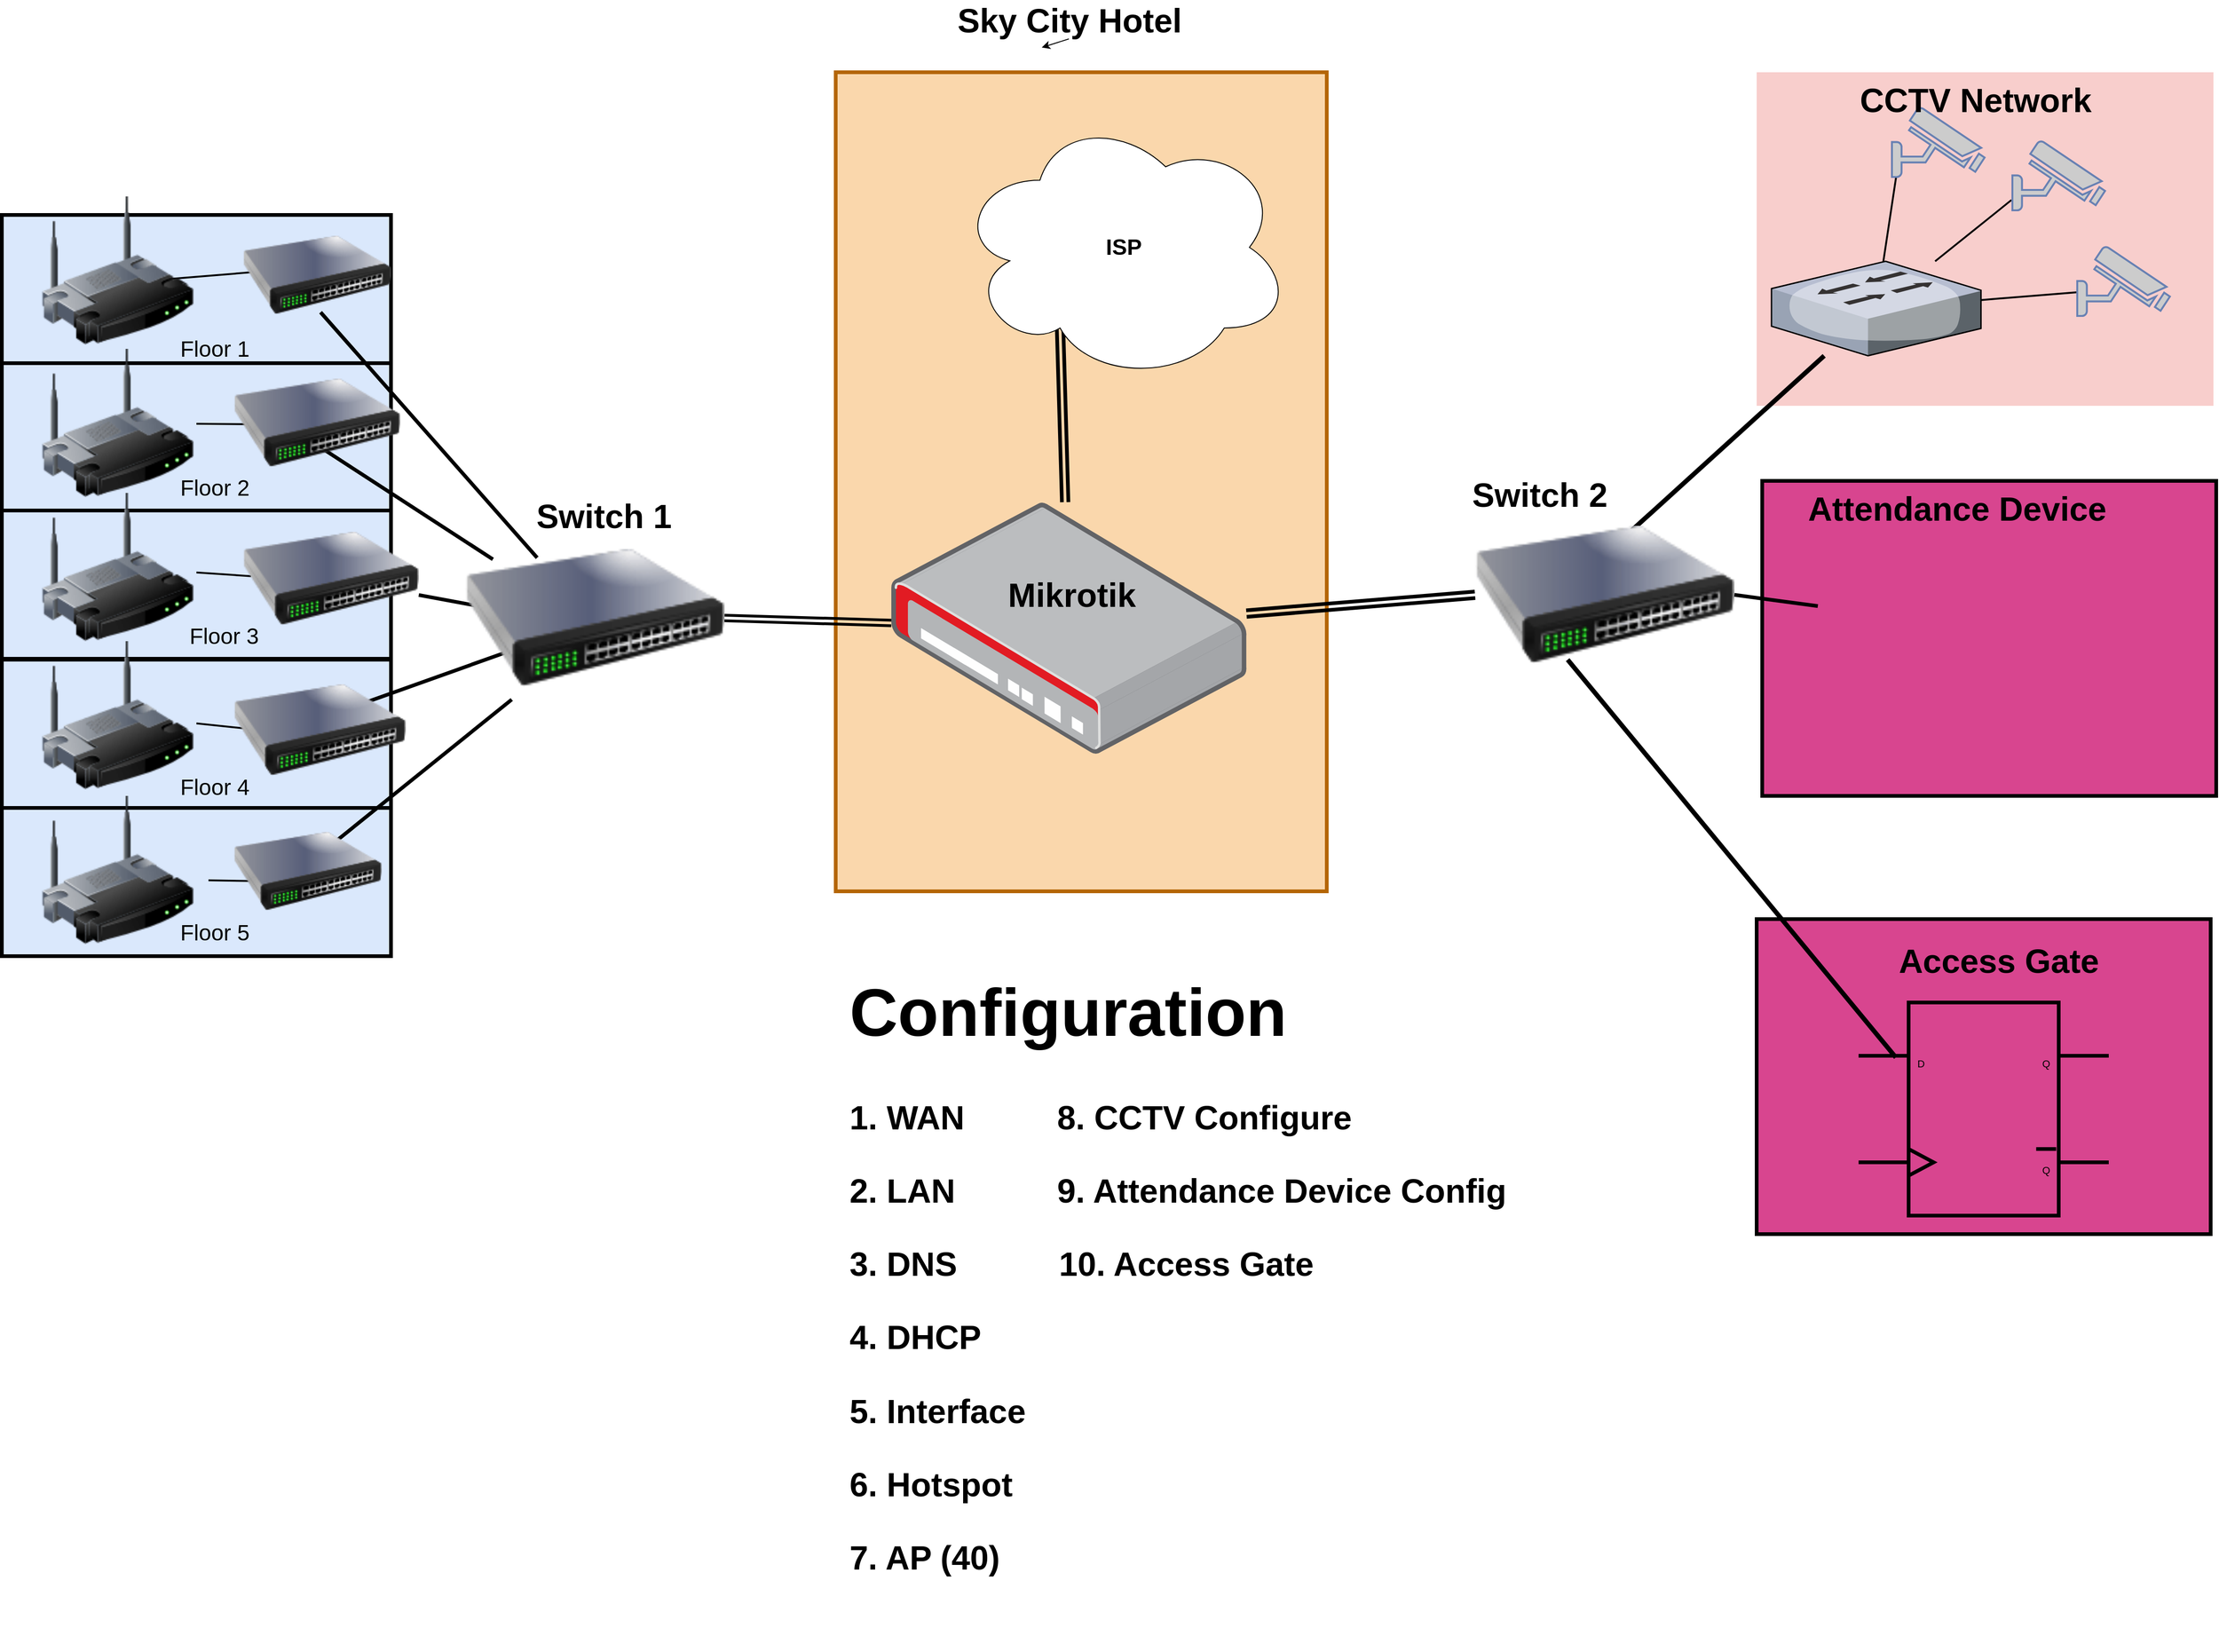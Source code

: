 <mxfile version="18.1.1" type="device"><diagram name="Page-1" id="e3a06f82-3646-2815-327d-82caf3d4e204"><mxGraphModel dx="2893" dy="2739" grid="1" gridSize="10" guides="1" tooltips="1" connect="1" arrows="1" fold="1" page="1" pageScale="1.5" pageWidth="1169" pageHeight="826" background="none" math="0" shadow="0"><root><mxCell id="0" style=";html=1;"/><mxCell id="1" style=";html=1;" parent="0"/><mxCell id="eqx7hRm2c90TTdFjItRx-36" value="" style="rounded=0;whiteSpace=wrap;html=1;fontSize=24;strokeColor=#b46504;strokeWidth=4;fillColor=#fad7ac;" vertex="1" parent="1"><mxGeometry x="1390" y="-14" width="530" height="884" as="geometry"/></mxCell><mxCell id="eqx7hRm2c90TTdFjItRx-21" value="" style="rounded=0;whiteSpace=wrap;html=1;fontSize=24;fillColor=#dae8fc;strokeColor=#000000;strokeWidth=4;" vertex="1" parent="1"><mxGeometry x="490" y="300" width="420" height="160" as="geometry"/></mxCell><mxCell id="eqx7hRm2c90TTdFjItRx-22" value="" style="rounded=0;whiteSpace=wrap;html=1;fontSize=24;fillColor=#dae8fc;strokeColor=#000000;strokeWidth=4;" vertex="1" parent="1"><mxGeometry x="490" y="459" width="420" height="160" as="geometry"/></mxCell><mxCell id="eqx7hRm2c90TTdFjItRx-23" value="" style="rounded=0;whiteSpace=wrap;html=1;fontSize=24;fillColor=#dae8fc;strokeColor=#000000;strokeWidth=4;" vertex="1" parent="1"><mxGeometry x="490" y="620" width="420" height="160" as="geometry"/></mxCell><mxCell id="eqx7hRm2c90TTdFjItRx-24" value="" style="rounded=0;whiteSpace=wrap;html=1;fontSize=24;fillColor=#dae8fc;strokeColor=#000000;strokeWidth=4;" vertex="1" parent="1"><mxGeometry x="490" y="780" width="420" height="160" as="geometry"/></mxCell><mxCell id="eqx7hRm2c90TTdFjItRx-20" value="" style="rounded=0;whiteSpace=wrap;html=1;fontSize=24;fillColor=#dae8fc;strokeColor=#000000;strokeWidth=4;" vertex="1" parent="1"><mxGeometry x="490" y="140" width="420" height="160" as="geometry"/></mxCell><mxCell id="6a7d8f32e03d9370-61" value="" style="whiteSpace=wrap;html=1;fillColor=#f8cecc;fontSize=14;strokeColor=none;verticalAlign=top;" parent="1" vertex="1"><mxGeometry x="2384" y="-14" width="493" height="360" as="geometry"/></mxCell><mxCell id="6a7d8f32e03d9370-39" style="edgeStyle=none;rounded=0;html=1;startSize=10;endSize=10;jettySize=auto;orthogonalLoop=1;fontSize=14;endArrow=none;endFill=0;strokeWidth=2;" parent="1" edge="1"><mxGeometry relative="1" as="geometry"><mxPoint x="759" y="858.883" as="targetPoint"/><mxPoint x="713" y="858.126" as="sourcePoint"/></mxGeometry></mxCell><mxCell id="6a7d8f32e03d9370-40" style="edgeStyle=none;rounded=0;html=1;startSize=10;endSize=10;jettySize=auto;orthogonalLoop=1;fontSize=14;endArrow=none;endFill=0;strokeWidth=2;" parent="1" source="eqx7hRm2c90TTdFjItRx-17" edge="1"><mxGeometry relative="1" as="geometry"><mxPoint x="713" y="694.126" as="sourcePoint"/><mxPoint x="759" y="694.883" as="targetPoint"/></mxGeometry></mxCell><mxCell id="6a7d8f32e03d9370-41" style="edgeStyle=none;rounded=0;html=1;startSize=10;endSize=10;jettySize=auto;orthogonalLoop=1;fontSize=14;endArrow=none;endFill=0;strokeWidth=2;" parent="1" source="eqx7hRm2c90TTdFjItRx-16" edge="1"><mxGeometry relative="1" as="geometry"><mxPoint x="713" y="529.126" as="sourcePoint"/><mxPoint x="759" y="529.883" as="targetPoint"/></mxGeometry></mxCell><mxCell id="6a7d8f32e03d9370-42" style="edgeStyle=none;rounded=0;html=1;startSize=10;endSize=10;jettySize=auto;orthogonalLoop=1;fontSize=14;endArrow=none;endFill=0;strokeWidth=2;" parent="1" source="eqx7hRm2c90TTdFjItRx-15" edge="1"><mxGeometry relative="1" as="geometry"><mxPoint x="713" y="365.126" as="sourcePoint"/><mxPoint x="759" y="365.883" as="targetPoint"/></mxGeometry></mxCell><mxCell id="6a7d8f32e03d9370-43" style="edgeStyle=none;rounded=0;html=1;startSize=10;endSize=10;jettySize=auto;orthogonalLoop=1;fontSize=14;endArrow=none;endFill=0;strokeWidth=2;" parent="1" edge="1"><mxGeometry relative="1" as="geometry"><mxPoint x="660" y="210" as="sourcePoint"/><mxPoint x="759" y="201.883" as="targetPoint"/></mxGeometry></mxCell><mxCell id="6a7d8f32e03d9370-52" style="edgeStyle=none;rounded=0;html=1;startSize=10;endSize=10;jettySize=auto;orthogonalLoop=1;fontSize=14;endArrow=none;endFill=0;strokeWidth=5;exitX=0.429;exitY=0.4;exitDx=0;exitDy=0;exitPerimeter=0;" parent="1" source="eqx7hRm2c90TTdFjItRx-33" target="6a7d8f32e03d9370-26" edge="1"><mxGeometry relative="1" as="geometry"><mxPoint x="2590" y="590" as="sourcePoint"/></mxGeometry></mxCell><mxCell id="6a7d8f32e03d9370-44" style="edgeStyle=none;rounded=0;html=1;startSize=10;endSize=10;jettySize=auto;orthogonalLoop=1;fontSize=14;endArrow=none;endFill=0;strokeWidth=4;" parent="1" edge="1"><mxGeometry relative="1" as="geometry"><mxPoint x="834" y="245.006" as="sourcePoint"/><mxPoint x="1067.785" y="510" as="targetPoint"/></mxGeometry></mxCell><mxCell id="6a7d8f32e03d9370-45" style="edgeStyle=none;rounded=0;html=1;startSize=10;endSize=10;jettySize=auto;orthogonalLoop=1;fontSize=14;endArrow=none;endFill=0;strokeWidth=4;" parent="1" edge="1"><mxGeometry relative="1" as="geometry"><mxPoint x="834" y="390.852" as="sourcePoint"/><mxPoint x="1020" y="511.641" as="targetPoint"/></mxGeometry></mxCell><mxCell id="6a7d8f32e03d9370-46" style="edgeStyle=none;rounded=0;html=1;startSize=10;endSize=10;jettySize=auto;orthogonalLoop=1;fontSize=14;endArrow=none;endFill=0;strokeWidth=4;startArrow=none;" parent="1" source="eqx7hRm2c90TTdFjItRx-9" edge="1"><mxGeometry relative="1" as="geometry"><mxPoint x="834" y="536.699" as="sourcePoint"/><mxPoint x="1020" y="565.055" as="targetPoint"/></mxGeometry></mxCell><mxCell id="6a7d8f32e03d9370-47" style="edgeStyle=none;rounded=0;html=1;startSize=10;endSize=10;jettySize=auto;orthogonalLoop=1;fontSize=14;endArrow=none;endFill=0;strokeWidth=4;" parent="1" edge="1"><mxGeometry relative="1" as="geometry"><mxPoint x="834" y="683.434" as="sourcePoint"/><mxPoint x="1040" y="610" as="targetPoint"/></mxGeometry></mxCell><mxCell id="6a7d8f32e03d9370-48" style="edgeStyle=none;rounded=0;html=1;startSize=10;endSize=10;jettySize=auto;orthogonalLoop=1;fontSize=14;endArrow=none;endFill=0;strokeWidth=4;" parent="1" edge="1"><mxGeometry relative="1" as="geometry"><mxPoint x="834" y="829.281" as="sourcePoint"/><mxPoint x="1040.344" y="663" as="targetPoint"/></mxGeometry></mxCell><mxCell id="6a7d8f32e03d9370-53" style="rounded=0;html=1;startSize=10;endSize=10;jettySize=auto;orthogonalLoop=1;fontSize=14;endArrow=none;endFill=0;strokeWidth=2;" parent="1" source="6a7d8f32e03d9370-26" edge="1"><mxGeometry relative="1" as="geometry"><mxPoint x="2534.498" y="99" as="targetPoint"/></mxGeometry></mxCell><mxCell id="6a7d8f32e03d9370-54" style="rounded=0;html=1;startSize=10;endSize=10;jettySize=auto;orthogonalLoop=1;fontSize=14;endArrow=none;endFill=0;strokeWidth=2;" parent="1" source="6a7d8f32e03d9370-26" edge="1"><mxGeometry relative="1" as="geometry"><mxPoint x="2659" y="123.9" as="targetPoint"/></mxGeometry></mxCell><mxCell id="6a7d8f32e03d9370-55" style="rounded=0;html=1;startSize=10;endSize=10;jettySize=auto;orthogonalLoop=1;fontSize=14;endArrow=none;endFill=0;strokeWidth=2;" parent="1" source="6a7d8f32e03d9370-26" edge="1"><mxGeometry relative="1" as="geometry"><mxPoint x="2737.0" y="222.83" as="targetPoint"/></mxGeometry></mxCell><mxCell id="6a7d8f32e03d9370-26" value="" style="verticalLabelPosition=bottom;aspect=fixed;html=1;verticalAlign=top;strokeColor=none;shape=mxgraph.citrix.switch;fillColor=#66B2FF;gradientColor=#0066CC;fontSize=14;" parent="1" vertex="1"><mxGeometry x="2400" y="190" width="226.12" height="102" as="geometry"/></mxCell><mxCell id="6a7d8f32e03d9370-62" value="&lt;font style=&quot;font-size: 36px;&quot;&gt;Sky City Hotel&lt;/font&gt;" style="text;strokeColor=none;fillColor=none;html=1;fontSize=24;fontStyle=1;verticalAlign=middle;align=center;" parent="1" vertex="1"><mxGeometry x="1211.14" y="-90" width="861" height="40" as="geometry"/></mxCell><mxCell id="eqx7hRm2c90TTdFjItRx-35" style="edgeStyle=none;shape=link;rounded=0;orthogonalLoop=1;jettySize=auto;html=1;exitX=0.31;exitY=0.8;exitDx=0;exitDy=0;exitPerimeter=0;fontSize=24;strokeWidth=4;" edge="1" parent="1" source="eqx7hRm2c90TTdFjItRx-1" target="eqx7hRm2c90TTdFjItRx-30"><mxGeometry relative="1" as="geometry"/></mxCell><mxCell id="eqx7hRm2c90TTdFjItRx-1" value="&lt;font style=&quot;font-size: 24px;&quot;&gt;&lt;b&gt;ISP&lt;/b&gt;&lt;/font&gt;" style="ellipse;shape=cloud;whiteSpace=wrap;html=1;" vertex="1" parent="1"><mxGeometry x="1520" y="30" width="361.72" height="290" as="geometry"/></mxCell><mxCell id="eqx7hRm2c90TTdFjItRx-3" value="" style="fontColor=#0066CC;verticalAlign=top;verticalLabelPosition=bottom;labelPosition=center;align=center;html=1;outlineConnect=0;fillColor=#CCCCCC;strokeColor=#6881B3;gradientColor=none;gradientDirection=north;strokeWidth=2;shape=mxgraph.networks.security_camera;" vertex="1" parent="1"><mxGeometry x="2530" y="24" width="100" height="75" as="geometry"/></mxCell><mxCell id="eqx7hRm2c90TTdFjItRx-5" value="" style="fontColor=#0066CC;verticalAlign=top;verticalLabelPosition=bottom;labelPosition=center;align=center;html=1;outlineConnect=0;fillColor=#CCCCCC;strokeColor=#6881B3;gradientColor=none;gradientDirection=north;strokeWidth=2;shape=mxgraph.networks.security_camera;" vertex="1" parent="1"><mxGeometry x="2660" y="60" width="100" height="75" as="geometry"/></mxCell><mxCell id="eqx7hRm2c90TTdFjItRx-6" value="" style="fontColor=#0066CC;verticalAlign=top;verticalLabelPosition=bottom;labelPosition=center;align=center;html=1;outlineConnect=0;fillColor=#CCCCCC;strokeColor=#6881B3;gradientColor=none;gradientDirection=north;strokeWidth=2;shape=mxgraph.networks.security_camera;" vertex="1" parent="1"><mxGeometry x="2730" y="174" width="100" height="75" as="geometry"/></mxCell><mxCell id="eqx7hRm2c90TTdFjItRx-7" value="" style="image;html=1;image=img/lib/clip_art/networking/Switch_128x128.png" vertex="1" parent="1"><mxGeometry x="750" y="130" width="160" height="150" as="geometry"/></mxCell><mxCell id="eqx7hRm2c90TTdFjItRx-8" value="" style="image;html=1;image=img/lib/clip_art/networking/Switch_128x128.png" vertex="1" parent="1"><mxGeometry x="740" y="304.5" width="180" height="120" as="geometry"/></mxCell><mxCell id="eqx7hRm2c90TTdFjItRx-9" value="" style="image;html=1;image=img/lib/clip_art/networking/Switch_128x128.png" vertex="1" parent="1"><mxGeometry x="750" y="425" width="190" height="215" as="geometry"/></mxCell><mxCell id="eqx7hRm2c90TTdFjItRx-11" value="" style="image;html=1;image=img/lib/clip_art/networking/Switch_128x128.png" vertex="1" parent="1"><mxGeometry x="740" y="619" width="186" height="154" as="geometry"/></mxCell><mxCell id="eqx7hRm2c90TTdFjItRx-12" value="" style="image;html=1;image=img/lib/clip_art/networking/Switch_128x128.png" vertex="1" parent="1"><mxGeometry x="740" y="770" width="160" height="157" as="geometry"/></mxCell><mxCell id="eqx7hRm2c90TTdFjItRx-32" style="edgeStyle=none;shape=link;rounded=0;orthogonalLoop=1;jettySize=auto;html=1;exitX=1;exitY=0.5;exitDx=0;exitDy=0;fontSize=24;strokeWidth=3;" edge="1" parent="1" source="eqx7hRm2c90TTdFjItRx-13" target="eqx7hRm2c90TTdFjItRx-30"><mxGeometry relative="1" as="geometry"/></mxCell><mxCell id="eqx7hRm2c90TTdFjItRx-13" value="" style="image;html=1;image=img/lib/clip_art/networking/Switch_128x128.png" vertex="1" parent="1"><mxGeometry x="990" y="450" width="280" height="250" as="geometry"/></mxCell><mxCell id="eqx7hRm2c90TTdFjItRx-14" value="" style="image;html=1;image=img/lib/clip_art/networking/Wireless_Router_128x128.png" vertex="1" parent="1"><mxGeometry x="530" y="120" width="170" height="160" as="geometry"/></mxCell><mxCell id="eqx7hRm2c90TTdFjItRx-15" value="" style="image;html=1;image=img/lib/clip_art/networking/Wireless_Router_128x128.png" vertex="1" parent="1"><mxGeometry x="530" y="284.5" width="170" height="160" as="geometry"/></mxCell><mxCell id="eqx7hRm2c90TTdFjItRx-16" value="" style="image;html=1;image=img/lib/clip_art/networking/Wireless_Router_128x128.png" vertex="1" parent="1"><mxGeometry x="530" y="440" width="170" height="160" as="geometry"/></mxCell><mxCell id="eqx7hRm2c90TTdFjItRx-17" value="" style="image;html=1;image=img/lib/clip_art/networking/Wireless_Router_128x128.png" vertex="1" parent="1"><mxGeometry x="530" y="600" width="170" height="160" as="geometry"/></mxCell><mxCell id="eqx7hRm2c90TTdFjItRx-18" value="" style="image;html=1;image=img/lib/clip_art/networking/Wireless_Router_128x128.png" vertex="1" parent="1"><mxGeometry x="530" y="767" width="170" height="160" as="geometry"/></mxCell><mxCell id="eqx7hRm2c90TTdFjItRx-25" value="Floor 1" style="text;html=1;strokeColor=none;fillColor=none;align=center;verticalAlign=middle;whiteSpace=wrap;rounded=0;fontSize=24;" vertex="1" parent="1"><mxGeometry x="670" y="270" width="100" height="30" as="geometry"/></mxCell><mxCell id="eqx7hRm2c90TTdFjItRx-26" value="Floor 2" style="text;html=1;strokeColor=none;fillColor=none;align=center;verticalAlign=middle;whiteSpace=wrap;rounded=0;fontSize=24;" vertex="1" parent="1"><mxGeometry x="670" y="420" width="100" height="30" as="geometry"/></mxCell><mxCell id="eqx7hRm2c90TTdFjItRx-27" value="Floor 3" style="text;html=1;strokeColor=none;fillColor=none;align=center;verticalAlign=middle;whiteSpace=wrap;rounded=0;fontSize=24;" vertex="1" parent="1"><mxGeometry x="680" y="580" width="100" height="30" as="geometry"/></mxCell><mxCell id="eqx7hRm2c90TTdFjItRx-28" value="Floor 4" style="text;html=1;strokeColor=none;fillColor=none;align=center;verticalAlign=middle;whiteSpace=wrap;rounded=0;fontSize=24;" vertex="1" parent="1"><mxGeometry x="670" y="743" width="100" height="30" as="geometry"/></mxCell><mxCell id="eqx7hRm2c90TTdFjItRx-29" value="Floor 5" style="text;html=1;strokeColor=none;fillColor=none;align=center;verticalAlign=middle;whiteSpace=wrap;rounded=0;fontSize=24;" vertex="1" parent="1"><mxGeometry x="670" y="900" width="100" height="30" as="geometry"/></mxCell><mxCell id="eqx7hRm2c90TTdFjItRx-30" value="" style="points=[];aspect=fixed;html=1;align=center;shadow=0;dashed=0;image;image=img/lib/allied_telesis/security/Router_VPN.svg;fontSize=24;strokeColor=#000000;strokeWidth=4;" vertex="1" parent="1"><mxGeometry x="1450" y="450" width="383.28" height="272" as="geometry"/></mxCell><mxCell id="eqx7hRm2c90TTdFjItRx-34" style="edgeStyle=none;shape=link;rounded=0;orthogonalLoop=1;jettySize=auto;html=1;exitX=0;exitY=0.5;exitDx=0;exitDy=0;fontSize=24;strokeWidth=4;" edge="1" parent="1" source="eqx7hRm2c90TTdFjItRx-33" target="eqx7hRm2c90TTdFjItRx-30"><mxGeometry relative="1" as="geometry"/></mxCell><mxCell id="eqx7hRm2c90TTdFjItRx-33" value="" style="image;html=1;image=img/lib/clip_art/networking/Switch_128x128.png" vertex="1" parent="1"><mxGeometry x="2080" y="425" width="280" height="250" as="geometry"/></mxCell><mxCell id="eqx7hRm2c90TTdFjItRx-37" value="" style="rounded=0;whiteSpace=wrap;html=1;fontSize=24;strokeColor=#000000;strokeWidth=4;fillColor=#D8458F;" vertex="1" parent="1"><mxGeometry x="2390" y="427" width="490" height="340" as="geometry"/></mxCell><mxCell id="eqx7hRm2c90TTdFjItRx-38" value="" style="shape=image;html=1;verticalAlign=top;verticalLabelPosition=bottom;labelBackgroundColor=#ffffff;imageAspect=0;aspect=fixed;image=https://cdn0.iconfinder.com/data/icons/maternity-and-pregnancy-2/512/167_Fingerprint_identity_recognition_scan_scanner_scanning-128.png;fontSize=24;strokeColor=#000000;strokeWidth=4;fillColor=#D8458F;" vertex="1" parent="1"><mxGeometry x="2450" y="480" width="190" height="190" as="geometry"/></mxCell><mxCell id="eqx7hRm2c90TTdFjItRx-43" value="" style="endArrow=none;html=1;rounded=0;fontSize=24;exitX=1;exitY=0.5;exitDx=0;exitDy=0;strokeWidth=4;" edge="1" parent="1" source="eqx7hRm2c90TTdFjItRx-33" target="eqx7hRm2c90TTdFjItRx-38"><mxGeometry width="50" height="50" relative="1" as="geometry"><mxPoint x="2200" y="390" as="sourcePoint"/><mxPoint x="2250" y="340" as="targetPoint"/></mxGeometry></mxCell><mxCell id="eqx7hRm2c90TTdFjItRx-44" value="" style="rounded=0;whiteSpace=wrap;html=1;fontSize=24;strokeColor=#000000;strokeWidth=4;fillColor=#D8458F;" vertex="1" parent="1"><mxGeometry x="2384" y="900" width="490" height="340" as="geometry"/></mxCell><mxCell id="eqx7hRm2c90TTdFjItRx-45" value="" style="verticalLabelPosition=bottom;shadow=0;dashed=0;align=center;html=1;verticalAlign=top;shape=mxgraph.electrical.logic_gates.d_type_flip-flop;fontSize=24;strokeColor=#000000;strokeWidth=4;fillColor=#D8458F;" vertex="1" parent="1"><mxGeometry x="2494" y="990" width="270" height="230" as="geometry"/></mxCell><mxCell id="eqx7hRm2c90TTdFjItRx-46" value="&lt;font style=&quot;font-size: 36px;&quot;&gt;Access Gate&lt;/font&gt;" style="text;strokeColor=none;fillColor=none;html=1;fontSize=24;fontStyle=1;verticalAlign=middle;align=center;" vertex="1" parent="1"><mxGeometry x="2530" y="910" width="230" height="70" as="geometry"/></mxCell><mxCell id="eqx7hRm2c90TTdFjItRx-47" value="&lt;font style=&quot;font-size: 36px;&quot;&gt;Attendance Device&lt;/font&gt;" style="text;strokeColor=none;fillColor=none;html=1;fontSize=24;fontStyle=1;verticalAlign=middle;align=center;" vertex="1" parent="1"><mxGeometry x="2390" y="427" width="420" height="60" as="geometry"/></mxCell><mxCell id="eqx7hRm2c90TTdFjItRx-48" value="" style="endArrow=none;html=1;rounded=0;fontSize=36;exitX=0.149;exitY=0.258;exitDx=0;exitDy=0;exitPerimeter=0;strokeWidth=5;" edge="1" parent="1" source="eqx7hRm2c90TTdFjItRx-45"><mxGeometry width="50" height="50" relative="1" as="geometry"><mxPoint x="2130" y="670" as="sourcePoint"/><mxPoint x="2180" y="620" as="targetPoint"/></mxGeometry></mxCell><mxCell id="eqx7hRm2c90TTdFjItRx-49" value="&lt;font style=&quot;font-size: 36px;&quot;&gt;CCTV Network&lt;/font&gt;" style="text;strokeColor=none;fillColor=none;html=1;fontSize=24;fontStyle=1;verticalAlign=middle;align=center;" vertex="1" parent="1"><mxGeometry x="2410" y="-14" width="420" height="60" as="geometry"/></mxCell><mxCell id="eqx7hRm2c90TTdFjItRx-50" style="edgeStyle=none;rounded=0;orthogonalLoop=1;jettySize=auto;html=1;exitX=0.5;exitY=1;exitDx=0;exitDy=0;entryX=0.466;entryY=1.232;entryDx=0;entryDy=0;entryPerimeter=0;fontSize=36;" edge="1" parent="1" source="6a7d8f32e03d9370-62" target="6a7d8f32e03d9370-62"><mxGeometry relative="1" as="geometry"/></mxCell><mxCell id="eqx7hRm2c90TTdFjItRx-51" value="&lt;b&gt;Switch 1&lt;/b&gt;" style="text;html=1;strokeColor=none;fillColor=none;align=center;verticalAlign=middle;whiteSpace=wrap;rounded=0;fontSize=36;" vertex="1" parent="1"><mxGeometry x="1040" y="450" width="200" height="30" as="geometry"/></mxCell><mxCell id="eqx7hRm2c90TTdFjItRx-53" value="&lt;b&gt;Switch 2&lt;/b&gt;" style="text;html=1;strokeColor=none;fillColor=none;align=center;verticalAlign=middle;whiteSpace=wrap;rounded=0;fontSize=36;" vertex="1" parent="1"><mxGeometry x="2050" y="427" width="200" height="30" as="geometry"/></mxCell><mxCell id="eqx7hRm2c90TTdFjItRx-62" value="&lt;b&gt;Mikrotik&lt;/b&gt;" style="text;html=1;strokeColor=none;fillColor=none;align=center;verticalAlign=middle;whiteSpace=wrap;rounded=0;fontSize=36;" vertex="1" parent="1"><mxGeometry x="1520" y="535" width="250" height="30" as="geometry"/></mxCell><mxCell id="eqx7hRm2c90TTdFjItRx-63" value="&lt;h1&gt;Configuration&lt;/h1&gt;&lt;p&gt;&lt;b&gt;1. WAN&amp;nbsp; &amp;nbsp; &amp;nbsp; &amp;nbsp; &amp;nbsp; 8. CCTV Configure&lt;/b&gt;&lt;/p&gt;&lt;p&gt;&lt;b&gt;2. LAN&amp;nbsp; &amp;nbsp; &amp;nbsp; &amp;nbsp; &amp;nbsp; &amp;nbsp;9. Attendance Device Config&lt;/b&gt;&lt;/p&gt;&lt;p&gt;&lt;b&gt;3. DNS&amp;nbsp; &amp;nbsp; &amp;nbsp; &amp;nbsp; &amp;nbsp; &amp;nbsp;10. Access Gate&lt;/b&gt;&lt;/p&gt;&lt;p&gt;&lt;b&gt;4. DHCP&lt;/b&gt;&lt;/p&gt;&lt;p&gt;&lt;b&gt;5. Interface&amp;nbsp;&lt;/b&gt;&lt;/p&gt;&lt;p&gt;&lt;b&gt;6. Hotspot&lt;/b&gt;&lt;/p&gt;&lt;p&gt;&lt;b&gt;7. AP (40)&lt;/b&gt;&lt;/p&gt;&lt;p&gt;&lt;b&gt;&lt;br&gt;&lt;/b&gt;&lt;/p&gt;&lt;p&gt;&lt;b&gt;&lt;br&gt;&lt;/b&gt;&lt;/p&gt;" style="text;html=1;strokeColor=none;fillColor=none;spacing=5;spacingTop=-20;whiteSpace=wrap;overflow=hidden;rounded=0;fontSize=36;" vertex="1" parent="1"><mxGeometry x="1400" y="920" width="760" height="770" as="geometry"/></mxCell></root></mxGraphModel></diagram></mxfile>